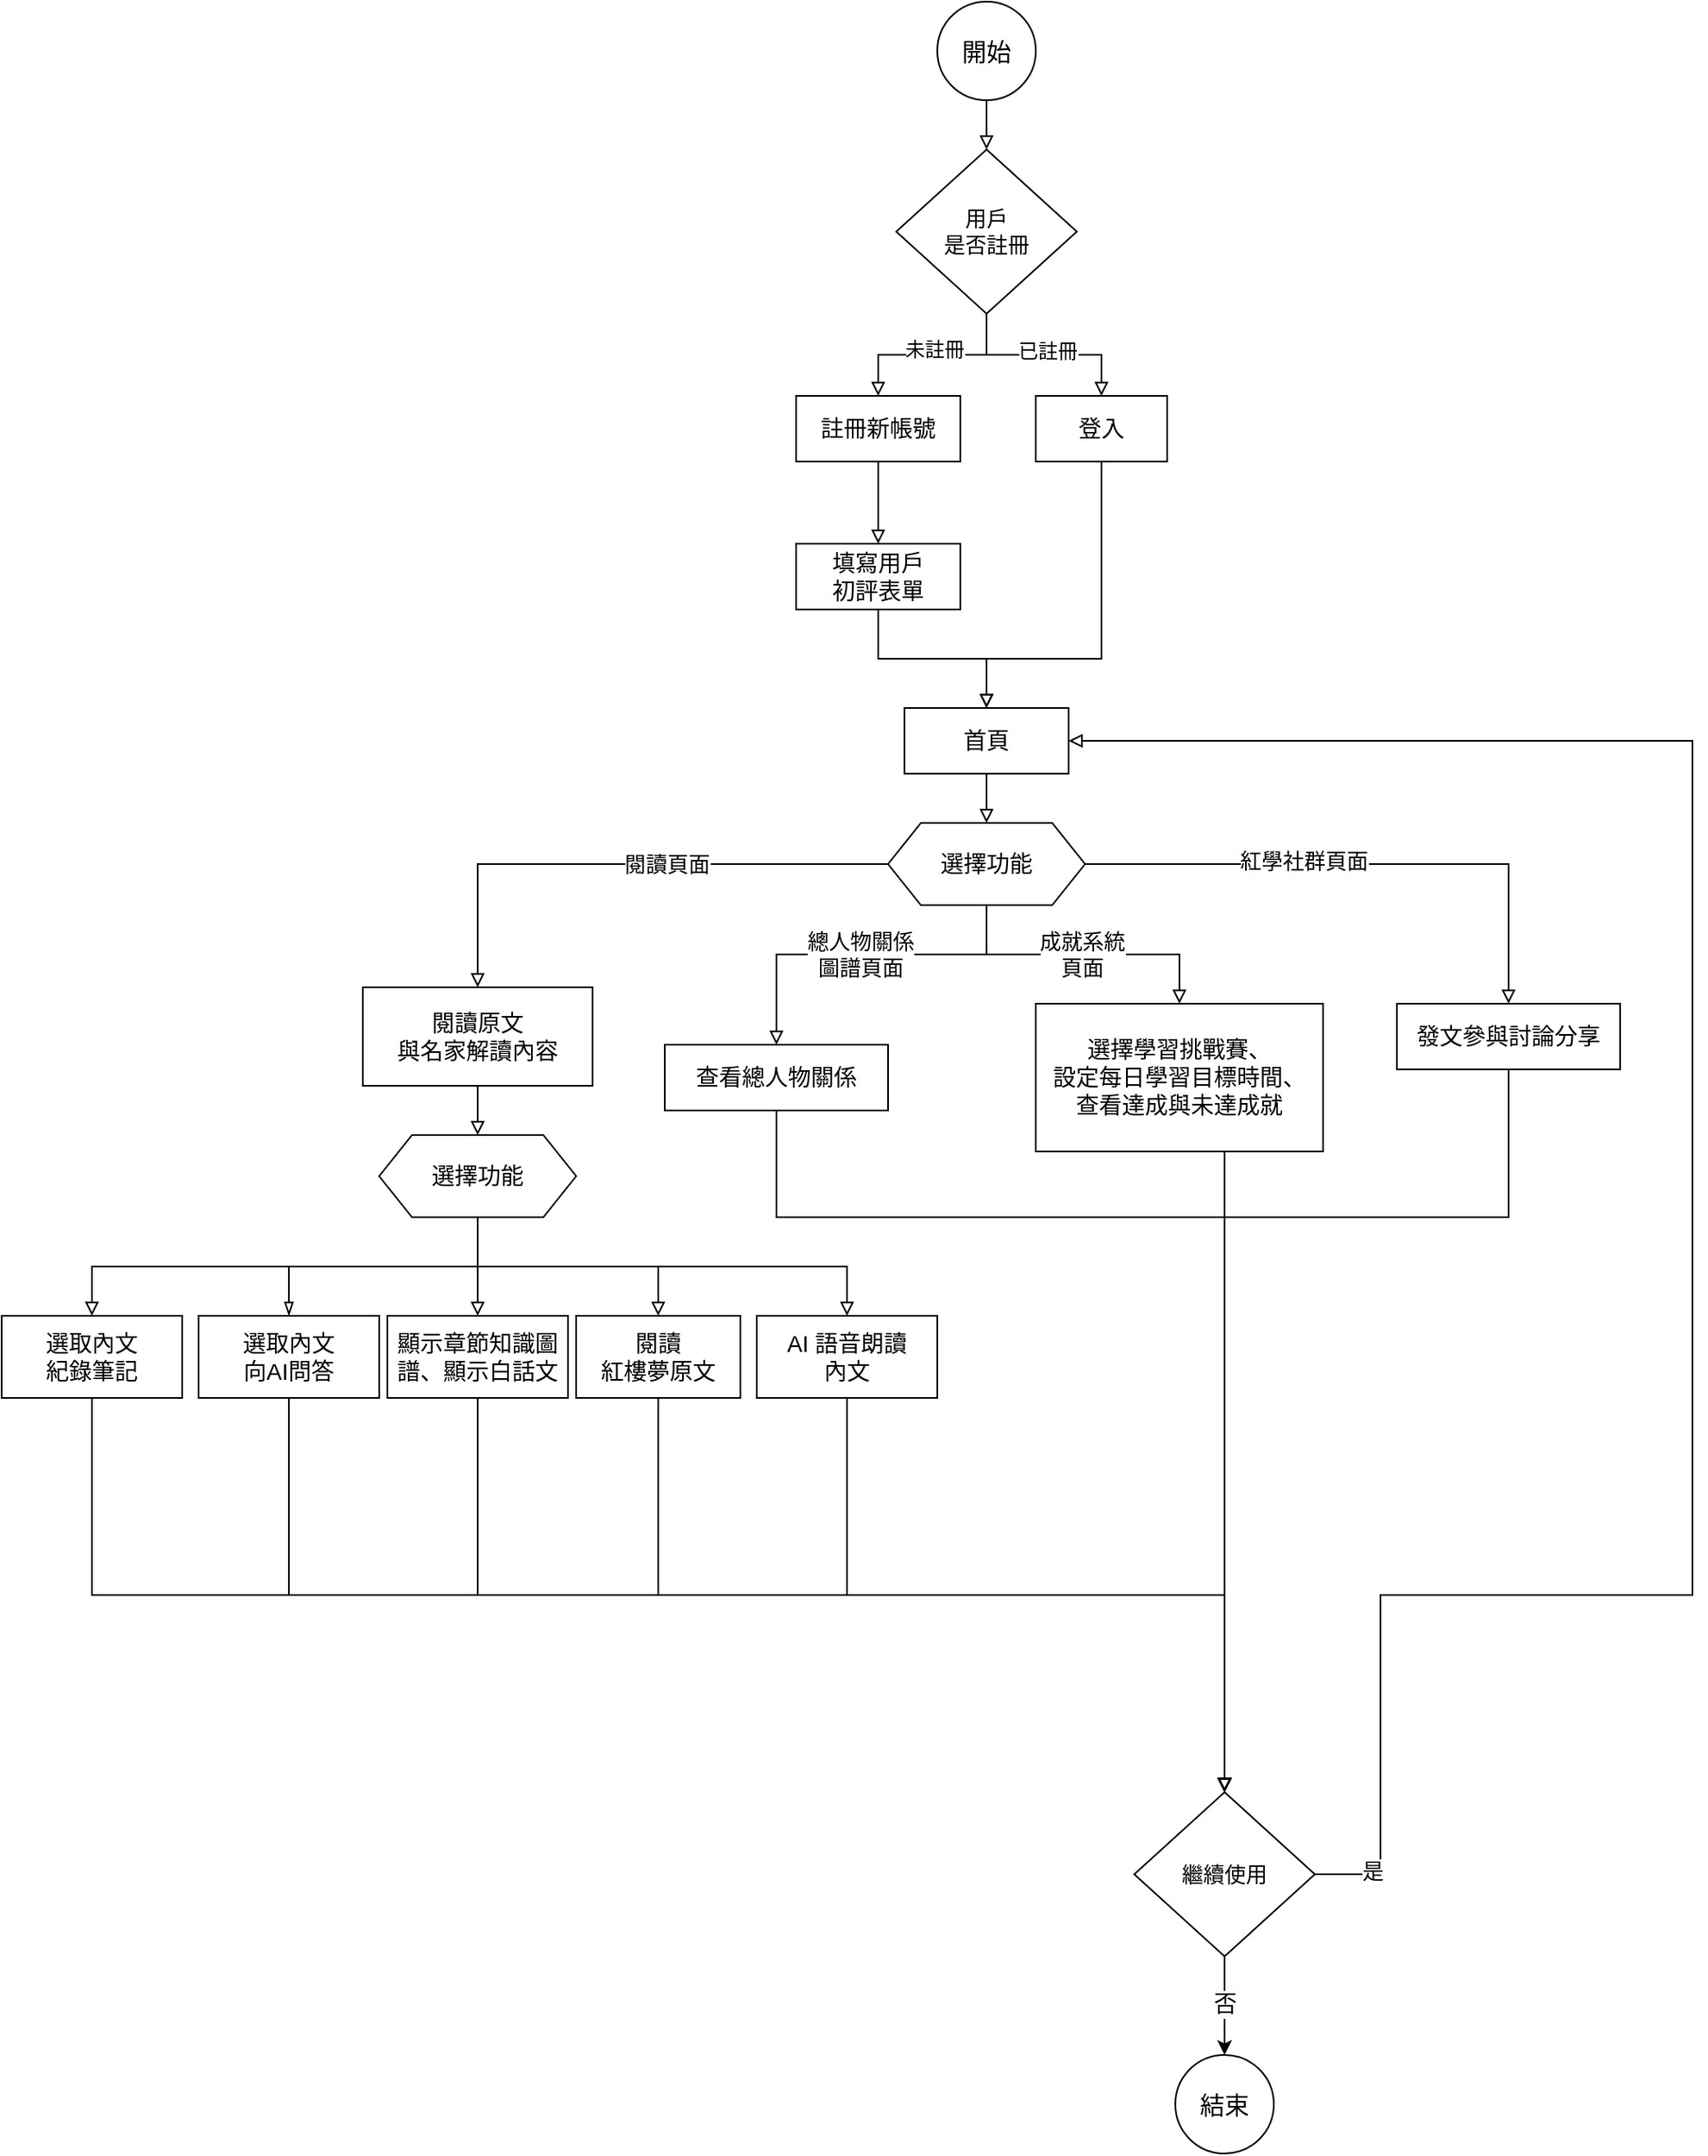 <mxfile version="24.7.17">
  <diagram id="C5RBs43oDa-KdzZeNtuy" name="Page-1">
    <mxGraphModel dx="1863" dy="607" grid="1" gridSize="10" guides="1" tooltips="1" connect="1" arrows="1" fold="1" page="1" pageScale="1" pageWidth="827" pageHeight="1169" math="0" shadow="0">
      <root>
        <mxCell id="WIyWlLk6GJQsqaUBKTNV-0" />
        <mxCell id="WIyWlLk6GJQsqaUBKTNV-1" parent="WIyWlLk6GJQsqaUBKTNV-0" />
        <mxCell id="dTAbwR4VxmhvnjGhccSg-2" style="edgeStyle=orthogonalEdgeStyle;rounded=0;orthogonalLoop=1;jettySize=auto;html=1;exitX=0.5;exitY=1;exitDx=0;exitDy=0;entryX=0.5;entryY=0;entryDx=0;entryDy=0;endArrow=block;endFill=0;" parent="WIyWlLk6GJQsqaUBKTNV-1" source="dTAbwR4VxmhvnjGhccSg-0" target="dTAbwR4VxmhvnjGhccSg-1" edge="1">
          <mxGeometry relative="1" as="geometry" />
        </mxCell>
        <mxCell id="dTAbwR4VxmhvnjGhccSg-0" value="&lt;font style=&quot;font-size: 15px;&quot;&gt;開始&lt;/font&gt;" style="ellipse;whiteSpace=wrap;html=1;" parent="WIyWlLk6GJQsqaUBKTNV-1" vertex="1">
          <mxGeometry x="400" y="20" width="60" height="60" as="geometry" />
        </mxCell>
        <mxCell id="dTAbwR4VxmhvnjGhccSg-5" style="edgeStyle=orthogonalEdgeStyle;rounded=0;orthogonalLoop=1;jettySize=auto;html=1;exitX=0.5;exitY=1;exitDx=0;exitDy=0;entryX=0.5;entryY=0;entryDx=0;entryDy=0;endArrow=block;endFill=0;" parent="WIyWlLk6GJQsqaUBKTNV-1" source="dTAbwR4VxmhvnjGhccSg-1" target="dTAbwR4VxmhvnjGhccSg-3" edge="1">
          <mxGeometry relative="1" as="geometry" />
        </mxCell>
        <mxCell id="dTAbwR4VxmhvnjGhccSg-7" value="&lt;font style=&quot;font-size: 12px;&quot;&gt;已註冊&lt;/font&gt;" style="edgeLabel;html=1;align=center;verticalAlign=middle;resizable=0;points=[];fontSize=12;" parent="dTAbwR4VxmhvnjGhccSg-5" vertex="1" connectable="0">
          <mxGeometry x="0.033" y="2" relative="1" as="geometry">
            <mxPoint as="offset" />
          </mxGeometry>
        </mxCell>
        <mxCell id="dTAbwR4VxmhvnjGhccSg-6" style="edgeStyle=orthogonalEdgeStyle;rounded=0;orthogonalLoop=1;jettySize=auto;html=1;exitX=0.5;exitY=1;exitDx=0;exitDy=0;entryX=0.5;entryY=0;entryDx=0;entryDy=0;endArrow=block;endFill=0;" parent="WIyWlLk6GJQsqaUBKTNV-1" source="dTAbwR4VxmhvnjGhccSg-1" target="dTAbwR4VxmhvnjGhccSg-4" edge="1">
          <mxGeometry relative="1" as="geometry" />
        </mxCell>
        <mxCell id="dTAbwR4VxmhvnjGhccSg-8" value="&lt;font style=&quot;font-size: 12px;&quot;&gt;未註冊&lt;/font&gt;" style="edgeLabel;html=1;align=center;verticalAlign=middle;resizable=0;points=[];fontSize=12;" parent="dTAbwR4VxmhvnjGhccSg-6" vertex="1" connectable="0">
          <mxGeometry x="-0.017" y="-3" relative="1" as="geometry">
            <mxPoint as="offset" />
          </mxGeometry>
        </mxCell>
        <mxCell id="dTAbwR4VxmhvnjGhccSg-1" value="&lt;font style=&quot;font-size: 13px;&quot;&gt;用戶&lt;br&gt;&lt;font style=&quot;font-size: 13px;&quot;&gt;是否註冊&lt;/font&gt;&lt;/font&gt;" style="rhombus;whiteSpace=wrap;html=1;" parent="WIyWlLk6GJQsqaUBKTNV-1" vertex="1">
          <mxGeometry x="375" y="110" width="110" height="100" as="geometry" />
        </mxCell>
        <mxCell id="dTAbwR4VxmhvnjGhccSg-13" style="edgeStyle=orthogonalEdgeStyle;rounded=0;orthogonalLoop=1;jettySize=auto;html=1;exitX=0.5;exitY=1;exitDx=0;exitDy=0;entryX=0.5;entryY=0;entryDx=0;entryDy=0;endArrow=block;endFill=0;" parent="WIyWlLk6GJQsqaUBKTNV-1" source="dTAbwR4VxmhvnjGhccSg-3" target="dTAbwR4VxmhvnjGhccSg-12" edge="1">
          <mxGeometry relative="1" as="geometry">
            <Array as="points">
              <mxPoint x="500" y="420" />
              <mxPoint x="430" y="420" />
            </Array>
          </mxGeometry>
        </mxCell>
        <mxCell id="dTAbwR4VxmhvnjGhccSg-3" value="&lt;font style=&quot;font-size: 14px;&quot;&gt;登入&lt;/font&gt;" style="rounded=0;whiteSpace=wrap;html=1;" parent="WIyWlLk6GJQsqaUBKTNV-1" vertex="1">
          <mxGeometry x="460" y="260" width="80" height="40" as="geometry" />
        </mxCell>
        <mxCell id="dTAbwR4VxmhvnjGhccSg-11" style="edgeStyle=orthogonalEdgeStyle;rounded=0;orthogonalLoop=1;jettySize=auto;html=1;exitX=0.5;exitY=1;exitDx=0;exitDy=0;entryX=0.5;entryY=0;entryDx=0;entryDy=0;endArrow=block;endFill=0;" parent="WIyWlLk6GJQsqaUBKTNV-1" source="dTAbwR4VxmhvnjGhccSg-4" target="dTAbwR4VxmhvnjGhccSg-10" edge="1">
          <mxGeometry relative="1" as="geometry" />
        </mxCell>
        <mxCell id="dTAbwR4VxmhvnjGhccSg-4" value="&lt;span style=&quot;font-size: 14px;&quot;&gt;註冊新帳號&lt;/span&gt;" style="rounded=0;whiteSpace=wrap;html=1;" parent="WIyWlLk6GJQsqaUBKTNV-1" vertex="1">
          <mxGeometry x="314" y="260" width="100" height="40" as="geometry" />
        </mxCell>
        <mxCell id="dTAbwR4VxmhvnjGhccSg-14" style="edgeStyle=orthogonalEdgeStyle;rounded=0;orthogonalLoop=1;jettySize=auto;html=1;exitX=0.5;exitY=1;exitDx=0;exitDy=0;entryX=0.5;entryY=0;entryDx=0;entryDy=0;endArrow=block;endFill=0;" parent="WIyWlLk6GJQsqaUBKTNV-1" source="dTAbwR4VxmhvnjGhccSg-10" target="dTAbwR4VxmhvnjGhccSg-12" edge="1">
          <mxGeometry relative="1" as="geometry" />
        </mxCell>
        <mxCell id="dTAbwR4VxmhvnjGhccSg-10" value="&lt;span style=&quot;font-size: 14px;&quot;&gt;填寫用戶&lt;br&gt;初評表單&lt;/span&gt;" style="rounded=0;whiteSpace=wrap;html=1;" parent="WIyWlLk6GJQsqaUBKTNV-1" vertex="1">
          <mxGeometry x="314" y="350" width="100" height="40" as="geometry" />
        </mxCell>
        <mxCell id="dTAbwR4VxmhvnjGhccSg-16" style="edgeStyle=orthogonalEdgeStyle;rounded=0;orthogonalLoop=1;jettySize=auto;html=1;exitX=0.5;exitY=1;exitDx=0;exitDy=0;entryX=0.5;entryY=0;entryDx=0;entryDy=0;endArrow=block;endFill=0;" parent="WIyWlLk6GJQsqaUBKTNV-1" source="dTAbwR4VxmhvnjGhccSg-12" target="dTAbwR4VxmhvnjGhccSg-15" edge="1">
          <mxGeometry relative="1" as="geometry" />
        </mxCell>
        <mxCell id="dTAbwR4VxmhvnjGhccSg-12" value="&lt;span style=&quot;font-size: 14px;&quot;&gt;首頁&lt;/span&gt;" style="rounded=0;whiteSpace=wrap;html=1;" parent="WIyWlLk6GJQsqaUBKTNV-1" vertex="1">
          <mxGeometry x="380" y="450" width="100" height="40" as="geometry" />
        </mxCell>
        <mxCell id="dTAbwR4VxmhvnjGhccSg-19" style="edgeStyle=orthogonalEdgeStyle;rounded=0;orthogonalLoop=1;jettySize=auto;html=1;exitX=0;exitY=0.5;exitDx=0;exitDy=0;entryX=0.5;entryY=0;entryDx=0;entryDy=0;endArrow=block;endFill=0;" parent="WIyWlLk6GJQsqaUBKTNV-1" source="dTAbwR4VxmhvnjGhccSg-15" target="dTAbwR4VxmhvnjGhccSg-18" edge="1">
          <mxGeometry relative="1" as="geometry" />
        </mxCell>
        <mxCell id="dTAbwR4VxmhvnjGhccSg-20" value="&lt;font style=&quot;font-size: 13px;&quot;&gt;閱讀頁面&lt;/font&gt;" style="edgeLabel;html=1;align=center;verticalAlign=middle;resizable=0;points=[];" parent="dTAbwR4VxmhvnjGhccSg-19" vertex="1" connectable="0">
          <mxGeometry x="-0.166" relative="1" as="geometry">
            <mxPoint as="offset" />
          </mxGeometry>
        </mxCell>
        <mxCell id="dTAbwR4VxmhvnjGhccSg-36" style="edgeStyle=orthogonalEdgeStyle;rounded=0;orthogonalLoop=1;jettySize=auto;html=1;exitX=0.5;exitY=1;exitDx=0;exitDy=0;entryX=0.5;entryY=0;entryDx=0;entryDy=0;endArrow=block;endFill=0;" parent="WIyWlLk6GJQsqaUBKTNV-1" source="dTAbwR4VxmhvnjGhccSg-15" target="dTAbwR4VxmhvnjGhccSg-34" edge="1">
          <mxGeometry relative="1" as="geometry">
            <Array as="points">
              <mxPoint x="430" y="600" />
              <mxPoint x="302" y="600" />
            </Array>
          </mxGeometry>
        </mxCell>
        <mxCell id="dTAbwR4VxmhvnjGhccSg-37" value="&lt;font style=&quot;font-size: 13px;&quot;&gt;總人物關係&lt;br&gt;圖譜頁面&lt;/font&gt;" style="edgeLabel;html=1;align=center;verticalAlign=middle;resizable=0;points=[];" parent="dTAbwR4VxmhvnjGhccSg-36" vertex="1" connectable="0">
          <mxGeometry x="0.007" relative="1" as="geometry">
            <mxPoint as="offset" />
          </mxGeometry>
        </mxCell>
        <mxCell id="dTAbwR4VxmhvnjGhccSg-39" style="edgeStyle=orthogonalEdgeStyle;rounded=0;orthogonalLoop=1;jettySize=auto;html=1;exitX=0.5;exitY=1;exitDx=0;exitDy=0;entryX=0.5;entryY=0;entryDx=0;entryDy=0;endArrow=block;endFill=0;" parent="WIyWlLk6GJQsqaUBKTNV-1" source="dTAbwR4VxmhvnjGhccSg-15" target="dTAbwR4VxmhvnjGhccSg-38" edge="1">
          <mxGeometry relative="1" as="geometry" />
        </mxCell>
        <mxCell id="dTAbwR4VxmhvnjGhccSg-40" value="&lt;font style=&quot;font-size: 13px;&quot;&gt;成就系統&lt;br&gt;頁面&lt;/font&gt;" style="edgeLabel;html=1;align=center;verticalAlign=middle;resizable=0;points=[];" parent="dTAbwR4VxmhvnjGhccSg-39" vertex="1" connectable="0">
          <mxGeometry x="-0.009" relative="1" as="geometry">
            <mxPoint as="offset" />
          </mxGeometry>
        </mxCell>
        <mxCell id="dTAbwR4VxmhvnjGhccSg-42" style="edgeStyle=orthogonalEdgeStyle;rounded=0;orthogonalLoop=1;jettySize=auto;html=1;exitX=1;exitY=0.5;exitDx=0;exitDy=0;entryX=0.5;entryY=0;entryDx=0;entryDy=0;endArrow=block;endFill=0;" parent="WIyWlLk6GJQsqaUBKTNV-1" source="dTAbwR4VxmhvnjGhccSg-15" target="dTAbwR4VxmhvnjGhccSg-41" edge="1">
          <mxGeometry relative="1" as="geometry" />
        </mxCell>
        <mxCell id="dTAbwR4VxmhvnjGhccSg-43" value="&lt;font style=&quot;font-size: 13px;&quot;&gt;紅學社群頁面&lt;/font&gt;" style="edgeLabel;html=1;align=center;verticalAlign=middle;resizable=0;points=[];" parent="dTAbwR4VxmhvnjGhccSg-42" vertex="1" connectable="0">
          <mxGeometry x="-0.225" y="2" relative="1" as="geometry">
            <mxPoint as="offset" />
          </mxGeometry>
        </mxCell>
        <mxCell id="dTAbwR4VxmhvnjGhccSg-15" value="&lt;font style=&quot;font-size: 14px;&quot;&gt;選擇功能&lt;/font&gt;" style="shape=hexagon;perimeter=hexagonPerimeter2;whiteSpace=wrap;html=1;fixedSize=1;" parent="WIyWlLk6GJQsqaUBKTNV-1" vertex="1">
          <mxGeometry x="370" y="520" width="120" height="50" as="geometry" />
        </mxCell>
        <mxCell id="dTAbwR4VxmhvnjGhccSg-30" style="edgeStyle=orthogonalEdgeStyle;rounded=0;orthogonalLoop=1;jettySize=auto;html=1;exitX=0.5;exitY=1;exitDx=0;exitDy=0;entryX=0.5;entryY=0;entryDx=0;entryDy=0;endArrow=block;endFill=0;" parent="WIyWlLk6GJQsqaUBKTNV-1" source="dTAbwR4VxmhvnjGhccSg-18" target="dTAbwR4VxmhvnjGhccSg-21" edge="1">
          <mxGeometry relative="1" as="geometry" />
        </mxCell>
        <mxCell id="dTAbwR4VxmhvnjGhccSg-18" value="&lt;span style=&quot;font-size: 14px;&quot;&gt;閱讀原文&lt;br&gt;與名家解讀內容&lt;/span&gt;" style="rounded=0;whiteSpace=wrap;html=1;" parent="WIyWlLk6GJQsqaUBKTNV-1" vertex="1">
          <mxGeometry x="50" y="620" width="140" height="60" as="geometry" />
        </mxCell>
        <mxCell id="dTAbwR4VxmhvnjGhccSg-26" style="edgeStyle=orthogonalEdgeStyle;rounded=0;orthogonalLoop=1;jettySize=auto;html=1;exitX=0.5;exitY=1;exitDx=0;exitDy=0;entryX=0.5;entryY=0;entryDx=0;entryDy=0;endArrow=block;endFill=0;" parent="WIyWlLk6GJQsqaUBKTNV-1" source="dTAbwR4VxmhvnjGhccSg-21" target="dTAbwR4VxmhvnjGhccSg-22" edge="1">
          <mxGeometry relative="1" as="geometry" />
        </mxCell>
        <mxCell id="dTAbwR4VxmhvnjGhccSg-27" style="edgeStyle=orthogonalEdgeStyle;rounded=0;orthogonalLoop=1;jettySize=auto;html=1;exitX=0.5;exitY=1;exitDx=0;exitDy=0;entryX=0.5;entryY=0;entryDx=0;entryDy=0;endArrow=blockThin;endFill=0;" parent="WIyWlLk6GJQsqaUBKTNV-1" source="dTAbwR4VxmhvnjGhccSg-21" target="dTAbwR4VxmhvnjGhccSg-23" edge="1">
          <mxGeometry relative="1" as="geometry" />
        </mxCell>
        <mxCell id="dTAbwR4VxmhvnjGhccSg-28" style="edgeStyle=orthogonalEdgeStyle;rounded=0;orthogonalLoop=1;jettySize=auto;html=1;exitX=0.5;exitY=1;exitDx=0;exitDy=0;entryX=0.5;entryY=0;entryDx=0;entryDy=0;endArrow=block;endFill=0;" parent="WIyWlLk6GJQsqaUBKTNV-1" source="dTAbwR4VxmhvnjGhccSg-21" target="dTAbwR4VxmhvnjGhccSg-24" edge="1">
          <mxGeometry relative="1" as="geometry" />
        </mxCell>
        <mxCell id="dTAbwR4VxmhvnjGhccSg-33" style="edgeStyle=orthogonalEdgeStyle;rounded=0;orthogonalLoop=1;jettySize=auto;html=1;exitX=0.5;exitY=1;exitDx=0;exitDy=0;entryX=0.5;entryY=0;entryDx=0;entryDy=0;endArrow=block;endFill=0;" parent="WIyWlLk6GJQsqaUBKTNV-1" source="dTAbwR4VxmhvnjGhccSg-21" target="dTAbwR4VxmhvnjGhccSg-32" edge="1">
          <mxGeometry relative="1" as="geometry" />
        </mxCell>
        <mxCell id="bOsfxGhmqE1GWqdsfRGe-2" style="edgeStyle=orthogonalEdgeStyle;rounded=0;orthogonalLoop=1;jettySize=auto;html=1;exitX=0.5;exitY=1;exitDx=0;exitDy=0;entryX=0.5;entryY=0;entryDx=0;entryDy=0;endArrow=block;endFill=0;" parent="WIyWlLk6GJQsqaUBKTNV-1" source="dTAbwR4VxmhvnjGhccSg-21" target="bOsfxGhmqE1GWqdsfRGe-1" edge="1">
          <mxGeometry relative="1" as="geometry" />
        </mxCell>
        <mxCell id="dTAbwR4VxmhvnjGhccSg-21" value="&lt;font style=&quot;font-size: 14px;&quot;&gt;選擇功能&lt;/font&gt;" style="shape=hexagon;perimeter=hexagonPerimeter2;whiteSpace=wrap;html=1;fixedSize=1;" parent="WIyWlLk6GJQsqaUBKTNV-1" vertex="1">
          <mxGeometry x="60" y="710" width="120" height="50" as="geometry" />
        </mxCell>
        <mxCell id="dTAbwR4VxmhvnjGhccSg-50" style="edgeStyle=orthogonalEdgeStyle;rounded=0;orthogonalLoop=1;jettySize=auto;html=1;exitX=0.5;exitY=1;exitDx=0;exitDy=0;entryX=0.5;entryY=0;entryDx=0;entryDy=0;endArrow=block;endFill=0;" parent="WIyWlLk6GJQsqaUBKTNV-1" source="dTAbwR4VxmhvnjGhccSg-22" target="dTAbwR4VxmhvnjGhccSg-44" edge="1">
          <mxGeometry relative="1" as="geometry" />
        </mxCell>
        <mxCell id="dTAbwR4VxmhvnjGhccSg-22" value="&lt;span style=&quot;font-size: 14px;&quot;&gt;選取內文&lt;br&gt;紀錄筆記&lt;/span&gt;" style="rounded=0;whiteSpace=wrap;html=1;" parent="WIyWlLk6GJQsqaUBKTNV-1" vertex="1">
          <mxGeometry x="-170" y="820" width="110" height="50" as="geometry" />
        </mxCell>
        <mxCell id="dTAbwR4VxmhvnjGhccSg-51" style="edgeStyle=orthogonalEdgeStyle;rounded=0;orthogonalLoop=1;jettySize=auto;html=1;exitX=0.5;exitY=1;exitDx=0;exitDy=0;entryX=0.5;entryY=0;entryDx=0;entryDy=0;endArrow=block;endFill=0;" parent="WIyWlLk6GJQsqaUBKTNV-1" source="dTAbwR4VxmhvnjGhccSg-23" target="dTAbwR4VxmhvnjGhccSg-44" edge="1">
          <mxGeometry relative="1" as="geometry" />
        </mxCell>
        <mxCell id="dTAbwR4VxmhvnjGhccSg-23" value="&lt;span style=&quot;font-size: 14px;&quot;&gt;選取內文&lt;br&gt;向AI問答&lt;/span&gt;" style="rounded=0;whiteSpace=wrap;html=1;" parent="WIyWlLk6GJQsqaUBKTNV-1" vertex="1">
          <mxGeometry x="-50" y="820" width="110" height="50" as="geometry" />
        </mxCell>
        <mxCell id="dTAbwR4VxmhvnjGhccSg-54" style="edgeStyle=orthogonalEdgeStyle;rounded=0;orthogonalLoop=1;jettySize=auto;html=1;exitX=0.5;exitY=1;exitDx=0;exitDy=0;entryX=0.5;entryY=0;entryDx=0;entryDy=0;endArrow=block;endFill=0;" parent="WIyWlLk6GJQsqaUBKTNV-1" source="dTAbwR4VxmhvnjGhccSg-24" target="dTAbwR4VxmhvnjGhccSg-44" edge="1">
          <mxGeometry relative="1" as="geometry" />
        </mxCell>
        <mxCell id="dTAbwR4VxmhvnjGhccSg-24" value="&lt;span style=&quot;font-size: 14px;&quot;&gt;AI 語音朗讀&lt;br&gt;內文&lt;/span&gt;" style="rounded=0;whiteSpace=wrap;html=1;" parent="WIyWlLk6GJQsqaUBKTNV-1" vertex="1">
          <mxGeometry x="290" y="820" width="110" height="50" as="geometry" />
        </mxCell>
        <mxCell id="bOsfxGhmqE1GWqdsfRGe-8" style="edgeStyle=orthogonalEdgeStyle;rounded=0;orthogonalLoop=1;jettySize=auto;html=1;exitX=0.5;exitY=1;exitDx=0;exitDy=0;entryX=0.5;entryY=0;entryDx=0;entryDy=0;endArrow=block;endFill=0;" parent="WIyWlLk6GJQsqaUBKTNV-1" source="dTAbwR4VxmhvnjGhccSg-32" target="dTAbwR4VxmhvnjGhccSg-44" edge="1">
          <mxGeometry relative="1" as="geometry" />
        </mxCell>
        <mxCell id="dTAbwR4VxmhvnjGhccSg-32" value="&lt;span style=&quot;font-size: 14px;&quot;&gt;閱讀&lt;br&gt;紅樓夢原文&lt;/span&gt;" style="rounded=0;whiteSpace=wrap;html=1;" parent="WIyWlLk6GJQsqaUBKTNV-1" vertex="1">
          <mxGeometry x="180" y="820" width="100" height="50" as="geometry" />
        </mxCell>
        <mxCell id="bOsfxGhmqE1GWqdsfRGe-5" style="edgeStyle=orthogonalEdgeStyle;rounded=0;orthogonalLoop=1;jettySize=auto;html=1;exitX=0.5;exitY=1;exitDx=0;exitDy=0;entryX=0.5;entryY=0;entryDx=0;entryDy=0;endArrow=block;endFill=0;" parent="WIyWlLk6GJQsqaUBKTNV-1" source="dTAbwR4VxmhvnjGhccSg-34" target="dTAbwR4VxmhvnjGhccSg-44" edge="1">
          <mxGeometry relative="1" as="geometry">
            <Array as="points">
              <mxPoint x="302" y="760" />
              <mxPoint x="575" y="760" />
            </Array>
          </mxGeometry>
        </mxCell>
        <mxCell id="dTAbwR4VxmhvnjGhccSg-34" value="&lt;span style=&quot;font-size: 14px;&quot;&gt;查看總人物關係&lt;/span&gt;" style="rounded=0;whiteSpace=wrap;html=1;" parent="WIyWlLk6GJQsqaUBKTNV-1" vertex="1">
          <mxGeometry x="234" y="655" width="136" height="40" as="geometry" />
        </mxCell>
        <mxCell id="bOsfxGhmqE1GWqdsfRGe-6" style="edgeStyle=orthogonalEdgeStyle;rounded=0;orthogonalLoop=1;jettySize=auto;html=1;exitX=0.5;exitY=1;exitDx=0;exitDy=0;entryX=0.5;entryY=0;entryDx=0;entryDy=0;endArrow=block;endFill=0;" parent="WIyWlLk6GJQsqaUBKTNV-1" source="dTAbwR4VxmhvnjGhccSg-38" target="dTAbwR4VxmhvnjGhccSg-44" edge="1">
          <mxGeometry relative="1" as="geometry">
            <Array as="points">
              <mxPoint x="575" y="720" />
            </Array>
          </mxGeometry>
        </mxCell>
        <mxCell id="dTAbwR4VxmhvnjGhccSg-38" value="&lt;span style=&quot;font-size: 14px;&quot;&gt;選擇學習挑戰賽、&lt;br&gt;設定每日學習目標時間、&lt;br&gt;查看達成與未達成就&lt;/span&gt;" style="rounded=0;whiteSpace=wrap;html=1;" parent="WIyWlLk6GJQsqaUBKTNV-1" vertex="1">
          <mxGeometry x="460" y="630" width="175" height="90" as="geometry" />
        </mxCell>
        <mxCell id="bOsfxGhmqE1GWqdsfRGe-7" style="edgeStyle=orthogonalEdgeStyle;rounded=0;orthogonalLoop=1;jettySize=auto;html=1;exitX=0.5;exitY=1;exitDx=0;exitDy=0;entryX=0.5;entryY=0;entryDx=0;entryDy=0;endArrow=block;endFill=0;" parent="WIyWlLk6GJQsqaUBKTNV-1" source="dTAbwR4VxmhvnjGhccSg-41" target="dTAbwR4VxmhvnjGhccSg-44" edge="1">
          <mxGeometry relative="1" as="geometry">
            <Array as="points">
              <mxPoint x="748" y="760" />
              <mxPoint x="575" y="760" />
            </Array>
          </mxGeometry>
        </mxCell>
        <mxCell id="dTAbwR4VxmhvnjGhccSg-41" value="&lt;span style=&quot;font-size: 14px;&quot;&gt;發文參與討論分享&lt;/span&gt;" style="rounded=0;whiteSpace=wrap;html=1;" parent="WIyWlLk6GJQsqaUBKTNV-1" vertex="1">
          <mxGeometry x="680" y="630" width="136" height="40" as="geometry" />
        </mxCell>
        <mxCell id="dTAbwR4VxmhvnjGhccSg-45" style="edgeStyle=orthogonalEdgeStyle;rounded=0;orthogonalLoop=1;jettySize=auto;html=1;exitX=1;exitY=0.5;exitDx=0;exitDy=0;entryX=1;entryY=0.5;entryDx=0;entryDy=0;endArrow=block;endFill=0;" parent="WIyWlLk6GJQsqaUBKTNV-1" source="dTAbwR4VxmhvnjGhccSg-44" target="dTAbwR4VxmhvnjGhccSg-12" edge="1">
          <mxGeometry relative="1" as="geometry">
            <Array as="points">
              <mxPoint x="670" y="1160" />
              <mxPoint x="670" y="990" />
              <mxPoint x="860" y="990" />
              <mxPoint x="860" y="470" />
            </Array>
          </mxGeometry>
        </mxCell>
        <mxCell id="dTAbwR4VxmhvnjGhccSg-55" value="&lt;font style=&quot;font-size: 13px;&quot;&gt;是&lt;/font&gt;" style="edgeLabel;html=1;align=center;verticalAlign=middle;resizable=0;points=[];" parent="dTAbwR4VxmhvnjGhccSg-45" vertex="1" connectable="0">
          <mxGeometry x="-0.946" y="2" relative="1" as="geometry">
            <mxPoint as="offset" />
          </mxGeometry>
        </mxCell>
        <mxCell id="dTAbwR4VxmhvnjGhccSg-57" style="edgeStyle=orthogonalEdgeStyle;rounded=0;orthogonalLoop=1;jettySize=auto;html=1;exitX=0.5;exitY=1;exitDx=0;exitDy=0;entryX=0.5;entryY=0;entryDx=0;entryDy=0;" parent="WIyWlLk6GJQsqaUBKTNV-1" source="dTAbwR4VxmhvnjGhccSg-44" target="dTAbwR4VxmhvnjGhccSg-56" edge="1">
          <mxGeometry relative="1" as="geometry" />
        </mxCell>
        <mxCell id="dTAbwR4VxmhvnjGhccSg-58" value="&lt;font style=&quot;font-size: 14px;&quot;&gt;否&lt;/font&gt;" style="edgeLabel;html=1;align=center;verticalAlign=middle;resizable=0;points=[];" parent="dTAbwR4VxmhvnjGhccSg-57" vertex="1" connectable="0">
          <mxGeometry x="-0.055" y="2" relative="1" as="geometry">
            <mxPoint x="-2" as="offset" />
          </mxGeometry>
        </mxCell>
        <mxCell id="dTAbwR4VxmhvnjGhccSg-44" value="&lt;span style=&quot;font-size: 13px;&quot;&gt;繼續使用&lt;/span&gt;" style="rhombus;whiteSpace=wrap;html=1;" parent="WIyWlLk6GJQsqaUBKTNV-1" vertex="1">
          <mxGeometry x="520" y="1110" width="110" height="100" as="geometry" />
        </mxCell>
        <mxCell id="dTAbwR4VxmhvnjGhccSg-56" value="&lt;font style=&quot;font-size: 15px;&quot;&gt;結束&lt;br&gt;&lt;/font&gt;" style="ellipse;whiteSpace=wrap;html=1;" parent="WIyWlLk6GJQsqaUBKTNV-1" vertex="1">
          <mxGeometry x="545" y="1270" width="60" height="60" as="geometry" />
        </mxCell>
        <mxCell id="bOsfxGhmqE1GWqdsfRGe-9" style="edgeStyle=orthogonalEdgeStyle;rounded=0;orthogonalLoop=1;jettySize=auto;html=1;exitX=0.5;exitY=1;exitDx=0;exitDy=0;entryX=0.5;entryY=0;entryDx=0;entryDy=0;endArrow=block;endFill=0;" parent="WIyWlLk6GJQsqaUBKTNV-1" source="bOsfxGhmqE1GWqdsfRGe-1" target="dTAbwR4VxmhvnjGhccSg-44" edge="1">
          <mxGeometry relative="1" as="geometry" />
        </mxCell>
        <mxCell id="bOsfxGhmqE1GWqdsfRGe-1" value="&lt;span style=&quot;font-size: 14px;&quot;&gt;顯示章節知識圖譜、顯示白話文&lt;/span&gt;" style="rounded=0;whiteSpace=wrap;html=1;" parent="WIyWlLk6GJQsqaUBKTNV-1" vertex="1">
          <mxGeometry x="65" y="820" width="110" height="50" as="geometry" />
        </mxCell>
      </root>
    </mxGraphModel>
  </diagram>
</mxfile>
